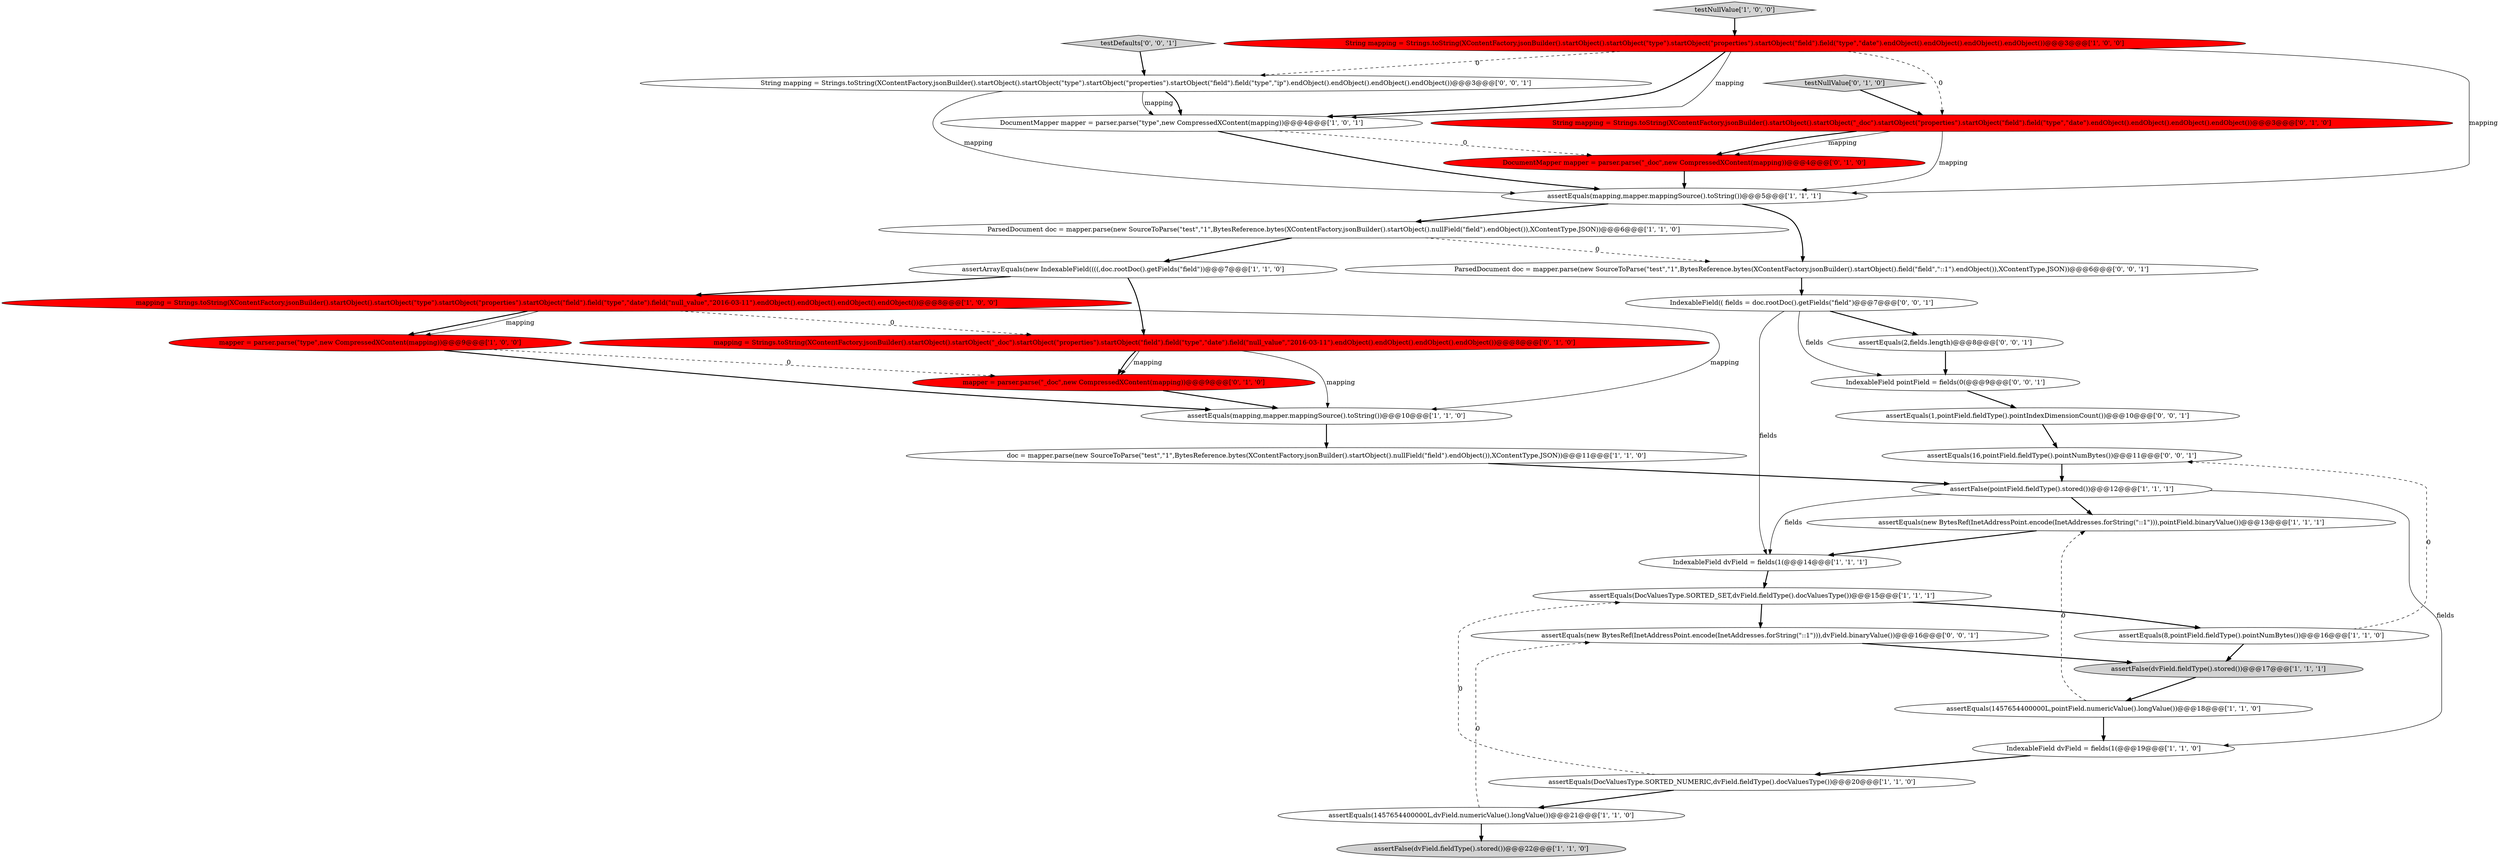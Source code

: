 digraph {
4 [style = filled, label = "DocumentMapper mapper = parser.parse(\"type\",new CompressedXContent(mapping))@@@4@@@['1', '0', '1']", fillcolor = white, shape = ellipse image = "AAA0AAABBB1BBB"];
13 [style = filled, label = "assertEquals(mapping,mapper.mappingSource().toString())@@@5@@@['1', '1', '1']", fillcolor = white, shape = ellipse image = "AAA0AAABBB1BBB"];
26 [style = filled, label = "assertEquals(2,fields.length)@@@8@@@['0', '0', '1']", fillcolor = white, shape = ellipse image = "AAA0AAABBB3BBB"];
14 [style = filled, label = "mapping = Strings.toString(XContentFactory.jsonBuilder().startObject().startObject(\"type\").startObject(\"properties\").startObject(\"field\").field(\"type\",\"date\").field(\"null_value\",\"2016-03-11\").endObject().endObject().endObject().endObject())@@@8@@@['1', '0', '0']", fillcolor = red, shape = ellipse image = "AAA1AAABBB1BBB"];
1 [style = filled, label = "assertEquals(new BytesRef(InetAddressPoint.encode(InetAddresses.forString(\"::1\"))),pointField.binaryValue())@@@13@@@['1', '1', '1']", fillcolor = white, shape = ellipse image = "AAA0AAABBB1BBB"];
17 [style = filled, label = "mapper = parser.parse(\"type\",new CompressedXContent(mapping))@@@9@@@['1', '0', '0']", fillcolor = red, shape = ellipse image = "AAA1AAABBB1BBB"];
24 [style = filled, label = "mapping = Strings.toString(XContentFactory.jsonBuilder().startObject().startObject(\"_doc\").startObject(\"properties\").startObject(\"field\").field(\"type\",\"date\").field(\"null_value\",\"2016-03-11\").endObject().endObject().endObject().endObject())@@@8@@@['0', '1', '0']", fillcolor = red, shape = ellipse image = "AAA1AAABBB2BBB"];
6 [style = filled, label = "assertArrayEquals(new IndexableField((((,doc.rootDoc().getFields(\"field\"))@@@7@@@['1', '1', '0']", fillcolor = white, shape = ellipse image = "AAA0AAABBB1BBB"];
0 [style = filled, label = "assertFalse(dvField.fieldType().stored())@@@22@@@['1', '1', '0']", fillcolor = lightgray, shape = ellipse image = "AAA0AAABBB1BBB"];
8 [style = filled, label = "testNullValue['1', '0', '0']", fillcolor = lightgray, shape = diamond image = "AAA0AAABBB1BBB"];
21 [style = filled, label = "mapper = parser.parse(\"_doc\",new CompressedXContent(mapping))@@@9@@@['0', '1', '0']", fillcolor = red, shape = ellipse image = "AAA1AAABBB2BBB"];
32 [style = filled, label = "assertEquals(new BytesRef(InetAddressPoint.encode(InetAddresses.forString(\"::1\"))),dvField.binaryValue())@@@16@@@['0', '0', '1']", fillcolor = white, shape = ellipse image = "AAA0AAABBB3BBB"];
12 [style = filled, label = "assertFalse(dvField.fieldType().stored())@@@17@@@['1', '1', '1']", fillcolor = lightgray, shape = ellipse image = "AAA0AAABBB1BBB"];
2 [style = filled, label = "assertEquals(DocValuesType.SORTED_SET,dvField.fieldType().docValuesType())@@@15@@@['1', '1', '1']", fillcolor = white, shape = ellipse image = "AAA0AAABBB1BBB"];
18 [style = filled, label = "assertFalse(pointField.fieldType().stored())@@@12@@@['1', '1', '1']", fillcolor = white, shape = ellipse image = "AAA0AAABBB1BBB"];
7 [style = filled, label = "assertEquals(8,pointField.fieldType().pointNumBytes())@@@16@@@['1', '1', '0']", fillcolor = white, shape = ellipse image = "AAA0AAABBB1BBB"];
22 [style = filled, label = "String mapping = Strings.toString(XContentFactory.jsonBuilder().startObject().startObject(\"_doc\").startObject(\"properties\").startObject(\"field\").field(\"type\",\"date\").endObject().endObject().endObject().endObject())@@@3@@@['0', '1', '0']", fillcolor = red, shape = ellipse image = "AAA1AAABBB2BBB"];
29 [style = filled, label = "String mapping = Strings.toString(XContentFactory.jsonBuilder().startObject().startObject(\"type\").startObject(\"properties\").startObject(\"field\").field(\"type\",\"ip\").endObject().endObject().endObject().endObject())@@@3@@@['0', '0', '1']", fillcolor = white, shape = ellipse image = "AAA0AAABBB3BBB"];
31 [style = filled, label = "IndexableField(( fields = doc.rootDoc().getFields(\"field\")@@@7@@@['0', '0', '1']", fillcolor = white, shape = ellipse image = "AAA0AAABBB3BBB"];
3 [style = filled, label = "IndexableField dvField = fields(1(@@@14@@@['1', '1', '1']", fillcolor = white, shape = ellipse image = "AAA0AAABBB1BBB"];
33 [style = filled, label = "testDefaults['0', '0', '1']", fillcolor = lightgray, shape = diamond image = "AAA0AAABBB3BBB"];
30 [style = filled, label = "ParsedDocument doc = mapper.parse(new SourceToParse(\"test\",\"1\",BytesReference.bytes(XContentFactory.jsonBuilder().startObject().field(\"field\",\"::1\").endObject()),XContentType.JSON))@@@6@@@['0', '0', '1']", fillcolor = white, shape = ellipse image = "AAA0AAABBB3BBB"];
9 [style = filled, label = "IndexableField dvField = fields(1(@@@19@@@['1', '1', '0']", fillcolor = white, shape = ellipse image = "AAA0AAABBB1BBB"];
20 [style = filled, label = "assertEquals(DocValuesType.SORTED_NUMERIC,dvField.fieldType().docValuesType())@@@20@@@['1', '1', '0']", fillcolor = white, shape = ellipse image = "AAA0AAABBB1BBB"];
25 [style = filled, label = "DocumentMapper mapper = parser.parse(\"_doc\",new CompressedXContent(mapping))@@@4@@@['0', '1', '0']", fillcolor = red, shape = ellipse image = "AAA1AAABBB2BBB"];
10 [style = filled, label = "assertEquals(mapping,mapper.mappingSource().toString())@@@10@@@['1', '1', '0']", fillcolor = white, shape = ellipse image = "AAA0AAABBB1BBB"];
23 [style = filled, label = "testNullValue['0', '1', '0']", fillcolor = lightgray, shape = diamond image = "AAA0AAABBB2BBB"];
27 [style = filled, label = "IndexableField pointField = fields(0(@@@9@@@['0', '0', '1']", fillcolor = white, shape = ellipse image = "AAA0AAABBB3BBB"];
5 [style = filled, label = "ParsedDocument doc = mapper.parse(new SourceToParse(\"test\",\"1\",BytesReference.bytes(XContentFactory.jsonBuilder().startObject().nullField(\"field\").endObject()),XContentType.JSON))@@@6@@@['1', '1', '0']", fillcolor = white, shape = ellipse image = "AAA0AAABBB1BBB"];
11 [style = filled, label = "assertEquals(1457654400000L,dvField.numericValue().longValue())@@@21@@@['1', '1', '0']", fillcolor = white, shape = ellipse image = "AAA0AAABBB1BBB"];
15 [style = filled, label = "String mapping = Strings.toString(XContentFactory.jsonBuilder().startObject().startObject(\"type\").startObject(\"properties\").startObject(\"field\").field(\"type\",\"date\").endObject().endObject().endObject().endObject())@@@3@@@['1', '0', '0']", fillcolor = red, shape = ellipse image = "AAA1AAABBB1BBB"];
19 [style = filled, label = "assertEquals(1457654400000L,pointField.numericValue().longValue())@@@18@@@['1', '1', '0']", fillcolor = white, shape = ellipse image = "AAA0AAABBB1BBB"];
28 [style = filled, label = "assertEquals(1,pointField.fieldType().pointIndexDimensionCount())@@@10@@@['0', '0', '1']", fillcolor = white, shape = ellipse image = "AAA0AAABBB3BBB"];
34 [style = filled, label = "assertEquals(16,pointField.fieldType().pointNumBytes())@@@11@@@['0', '0', '1']", fillcolor = white, shape = ellipse image = "AAA0AAABBB3BBB"];
16 [style = filled, label = "doc = mapper.parse(new SourceToParse(\"test\",\"1\",BytesReference.bytes(XContentFactory.jsonBuilder().startObject().nullField(\"field\").endObject()),XContentType.JSON))@@@11@@@['1', '1', '0']", fillcolor = white, shape = ellipse image = "AAA0AAABBB1BBB"];
14->24 [style = dashed, label="0"];
17->10 [style = bold, label=""];
11->32 [style = dashed, label="0"];
22->25 [style = bold, label=""];
21->10 [style = bold, label=""];
29->4 [style = bold, label=""];
16->18 [style = bold, label=""];
19->1 [style = dashed, label="0"];
8->15 [style = bold, label=""];
28->34 [style = bold, label=""];
7->12 [style = bold, label=""];
25->13 [style = bold, label=""];
32->12 [style = bold, label=""];
31->27 [style = solid, label="fields"];
27->28 [style = bold, label=""];
4->13 [style = bold, label=""];
15->4 [style = solid, label="mapping"];
29->4 [style = solid, label="mapping"];
1->3 [style = bold, label=""];
34->18 [style = bold, label=""];
15->13 [style = solid, label="mapping"];
20->2 [style = dashed, label="0"];
14->17 [style = bold, label=""];
9->20 [style = bold, label=""];
6->24 [style = bold, label=""];
15->29 [style = dashed, label="0"];
13->30 [style = bold, label=""];
14->17 [style = solid, label="mapping"];
17->21 [style = dashed, label="0"];
18->3 [style = solid, label="fields"];
15->22 [style = dashed, label="0"];
33->29 [style = bold, label=""];
6->14 [style = bold, label=""];
4->25 [style = dashed, label="0"];
31->26 [style = bold, label=""];
26->27 [style = bold, label=""];
11->0 [style = bold, label=""];
29->13 [style = solid, label="mapping"];
23->22 [style = bold, label=""];
5->6 [style = bold, label=""];
10->16 [style = bold, label=""];
18->1 [style = bold, label=""];
3->2 [style = bold, label=""];
24->10 [style = solid, label="mapping"];
19->9 [style = bold, label=""];
24->21 [style = bold, label=""];
30->31 [style = bold, label=""];
15->4 [style = bold, label=""];
24->21 [style = solid, label="mapping"];
7->34 [style = dashed, label="0"];
13->5 [style = bold, label=""];
22->13 [style = solid, label="mapping"];
22->25 [style = solid, label="mapping"];
2->32 [style = bold, label=""];
2->7 [style = bold, label=""];
12->19 [style = bold, label=""];
31->3 [style = solid, label="fields"];
18->9 [style = solid, label="fields"];
14->10 [style = solid, label="mapping"];
5->30 [style = dashed, label="0"];
20->11 [style = bold, label=""];
}
